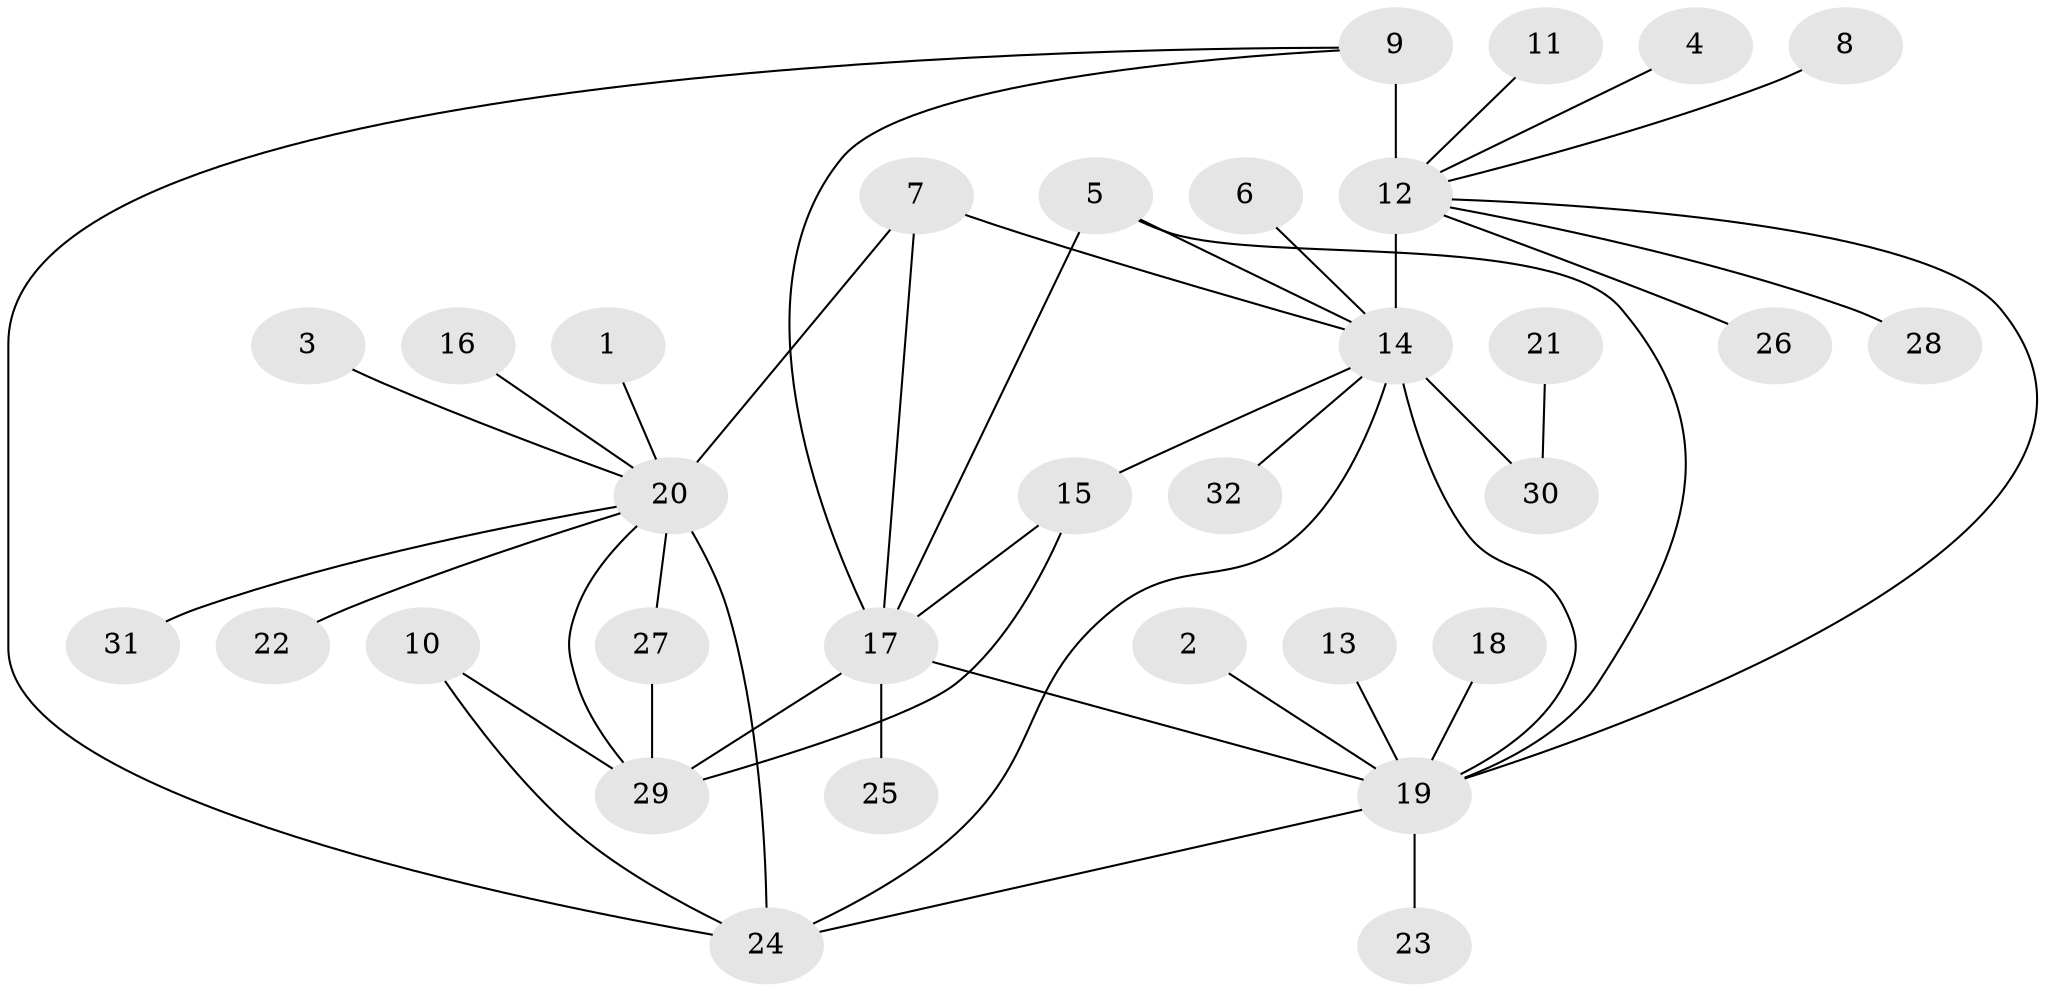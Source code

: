 // original degree distribution, {9: 0.04807692307692308, 8: 0.0673076923076923, 5: 0.028846153846153848, 7: 0.038461538461538464, 10: 0.019230769230769232, 6: 0.038461538461538464, 2: 0.15384615384615385, 3: 0.04807692307692308, 1: 0.5480769230769231, 4: 0.009615384615384616}
// Generated by graph-tools (version 1.1) at 2025/37/03/04/25 23:37:45]
// undirected, 32 vertices, 44 edges
graph export_dot {
  node [color=gray90,style=filled];
  1;
  2;
  3;
  4;
  5;
  6;
  7;
  8;
  9;
  10;
  11;
  12;
  13;
  14;
  15;
  16;
  17;
  18;
  19;
  20;
  21;
  22;
  23;
  24;
  25;
  26;
  27;
  28;
  29;
  30;
  31;
  32;
  1 -- 20 [weight=1.0];
  2 -- 19 [weight=1.0];
  3 -- 20 [weight=1.0];
  4 -- 12 [weight=1.0];
  5 -- 14 [weight=1.0];
  5 -- 17 [weight=1.0];
  5 -- 19 [weight=1.0];
  6 -- 14 [weight=1.0];
  7 -- 14 [weight=1.0];
  7 -- 17 [weight=1.0];
  7 -- 20 [weight=1.0];
  8 -- 12 [weight=1.0];
  9 -- 12 [weight=6.0];
  9 -- 17 [weight=1.0];
  9 -- 24 [weight=1.0];
  10 -- 24 [weight=1.0];
  10 -- 29 [weight=1.0];
  11 -- 12 [weight=1.0];
  12 -- 14 [weight=4.0];
  12 -- 19 [weight=1.0];
  12 -- 26 [weight=1.0];
  12 -- 28 [weight=1.0];
  13 -- 19 [weight=1.0];
  14 -- 15 [weight=1.0];
  14 -- 19 [weight=1.0];
  14 -- 24 [weight=1.0];
  14 -- 30 [weight=4.0];
  14 -- 32 [weight=1.0];
  15 -- 17 [weight=2.0];
  15 -- 29 [weight=2.0];
  16 -- 20 [weight=1.0];
  17 -- 19 [weight=1.0];
  17 -- 25 [weight=1.0];
  17 -- 29 [weight=4.0];
  18 -- 19 [weight=1.0];
  19 -- 23 [weight=1.0];
  19 -- 24 [weight=1.0];
  20 -- 22 [weight=1.0];
  20 -- 24 [weight=6.0];
  20 -- 27 [weight=1.0];
  20 -- 29 [weight=1.0];
  20 -- 31 [weight=1.0];
  21 -- 30 [weight=1.0];
  27 -- 29 [weight=1.0];
}
